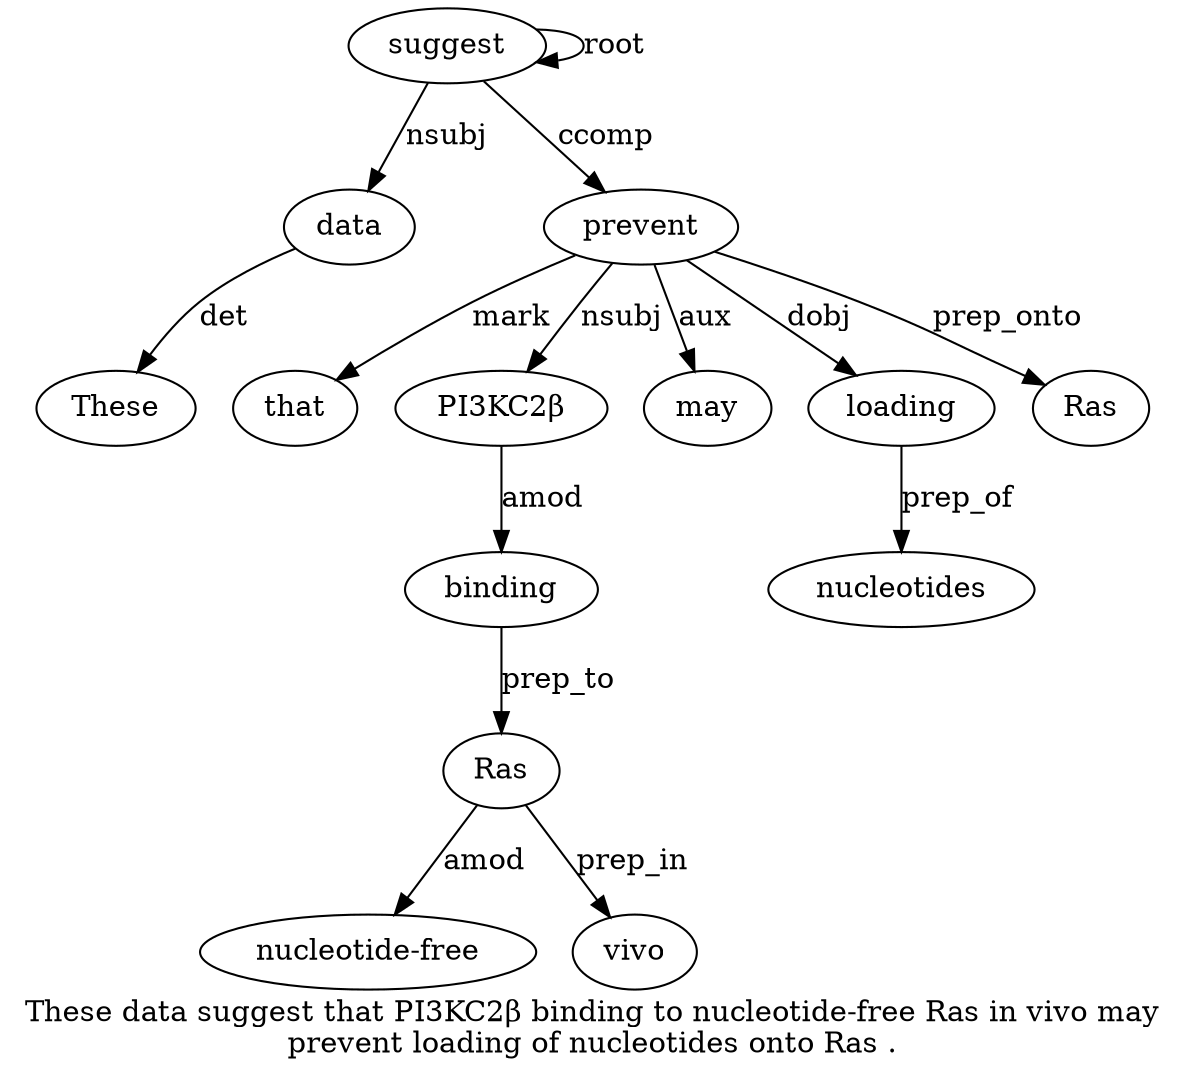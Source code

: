 digraph "These data suggest that PI3KC2β binding to nucleotide-free Ras in vivo may prevent loading of nucleotides onto Ras ." {
label="These data suggest that PI3KC2β binding to nucleotide-free Ras in vivo may
prevent loading of nucleotides onto Ras .";
data2 [style=filled, fillcolor=white, label=data];
These1 [style=filled, fillcolor=white, label=These];
data2 -> These1  [label=det];
suggest3 [style=filled, fillcolor=white, label=suggest];
suggest3 -> data2  [label=nsubj];
suggest3 -> suggest3  [label=root];
prevent13 [style=filled, fillcolor=white, label=prevent];
that4 [style=filled, fillcolor=white, label=that];
prevent13 -> that4  [label=mark];
"PI3KC2β5" [style=filled, fillcolor=white, label="PI3KC2β"];
prevent13 -> "PI3KC2β5"  [label=nsubj];
binding6 [style=filled, fillcolor=white, label=binding];
"PI3KC2β5" -> binding6  [label=amod];
Ras9 [style=filled, fillcolor=white, label=Ras];
"nucleotide-free8" [style=filled, fillcolor=white, label="nucleotide-free"];
Ras9 -> "nucleotide-free8"  [label=amod];
binding6 -> Ras9  [label=prep_to];
vivo11 [style=filled, fillcolor=white, label=vivo];
Ras9 -> vivo11  [label=prep_in];
may12 [style=filled, fillcolor=white, label=may];
prevent13 -> may12  [label=aux];
suggest3 -> prevent13  [label=ccomp];
loading14 [style=filled, fillcolor=white, label=loading];
prevent13 -> loading14  [label=dobj];
nucleotides16 [style=filled, fillcolor=white, label=nucleotides];
loading14 -> nucleotides16  [label=prep_of];
Ras18 [style=filled, fillcolor=white, label=Ras];
prevent13 -> Ras18  [label=prep_onto];
}
